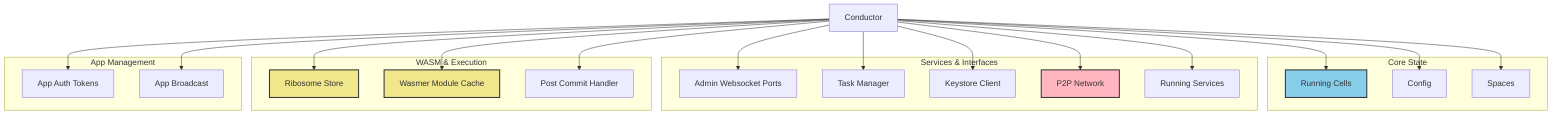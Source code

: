 flowchart TB
    A[Conductor]
    
    subgraph "Core State"
        B1[Running Cells]
        B2[Config]
        B3[Spaces]
    end
    
    subgraph "Services & Interfaces"
        C1[Admin Websocket Ports]
        C2[Task Manager]
        C3[Keystore Client]
        C4[P2P Network]
        C5[Running Services]
    end
    
    subgraph "WASM & Execution"
        D1[Ribosome Store]
        D2[Wasmer Module Cache]
        D3[Post Commit Handler]
    end
    
    subgraph "App Management"
        E1[App Auth Tokens]
        E2[App Broadcast]
    end

    A --> B1
    A --> B2
    A --> B3
    
    A --> C1
    A --> C2
    A --> C3
    A --> C4
    A --> C5
    
    A --> D1
    A --> D2
    A --> D3
    
    A --> E1
    A --> E2

    style B1 fill:#87CEEB,stroke:#333,stroke-width:2px
    style C4 fill:#FFB6C1,stroke:#333,stroke-width:2px
    style D1 fill:#F0E68C,stroke:#333,stroke-width:2px
    style D2 fill:#F0E68C,stroke:#333,stroke-width:2px